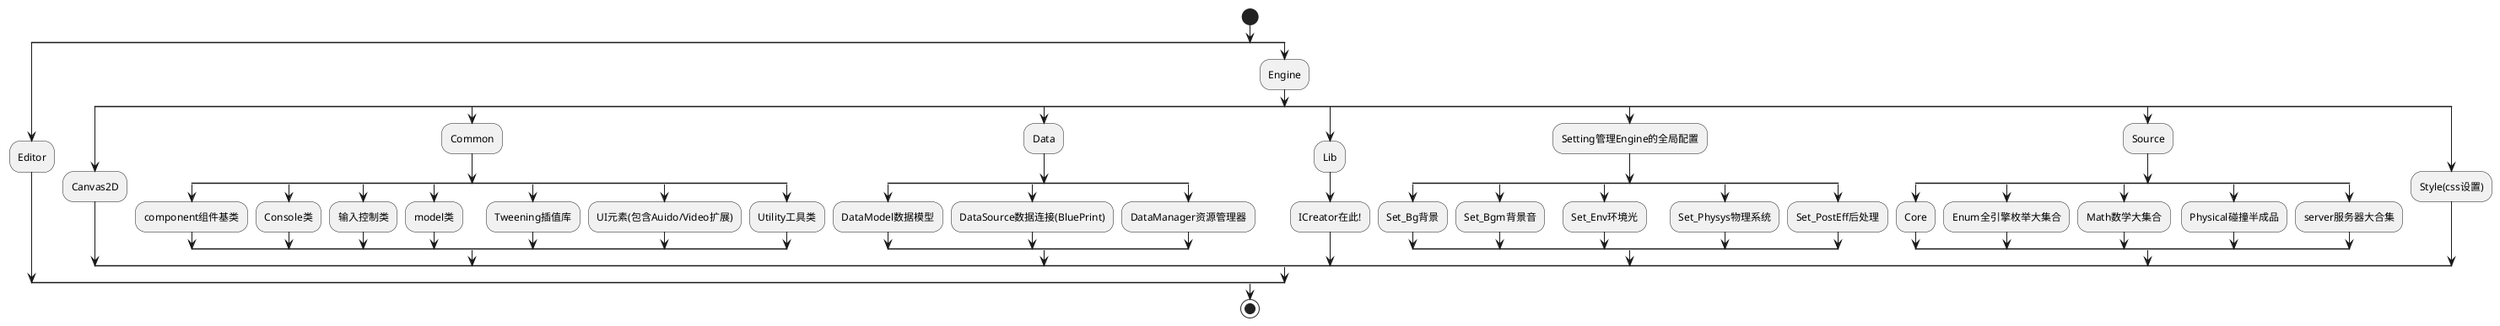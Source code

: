 @startuml EdtiorCore
start
split
:Editor;
split again
:Engine;
split
:Canvas2D;
split again
:Common;
split
:component组件基类;
split again
:Console类;
split again
:输入控制类;
split again
:model类;
split again
:Tweening插值库;
split again
:UI元素(包含Auido/Video扩展);
split again
:Utility工具类;
endsplit
split again
:Data;
split
:DataModel数据模型;
split again
:DataSource数据连接(BluePrint);
split again
:DataManager资源管理器;
endsplit
split again
:Lib;
:ICreator在此!;
split again
:Setting管理Engine的全局配置;
split
:Set_Bg背景;
split again
:Set_Bgm背景音;
split again
:Set_Env环境光;
split again
:Set_Physys物理系统;
split again
:Set_PostEff后处理;
endsplit
split again
:Source;
split
:Core;
split again
:Enum全引擎枚举大集合;
split again
:Math数学大集合;
split again
:Physical碰撞半成品;
split again
:server服务器大合集;
endsplit
split again
:Style(css设置);
endsplit
endsplit
stop
@enduml